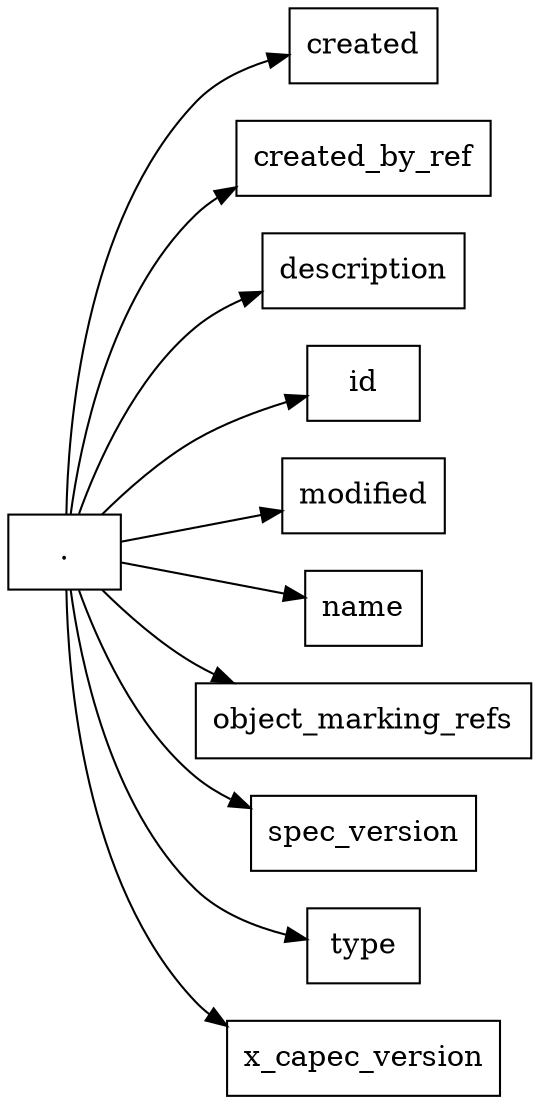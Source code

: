 digraph G {
    node [shape=box];
    edge [dir=forward];
    rankdir=LR;

    "c46187e2-938e-4fcc-bd21-f2437319f763" [label="."];
    "created" [label="created"];
    "created_by_ref" [label="created_by_ref"];
    "description" [label="description"];
    "id" [label="id"];
    "modified" [label="modified"];
    "name" [label="name"];
    "object_marking_refs" [label="object_marking_refs"];
    "spec_version" [label="spec_version"];
    "type" [label="type"];
    "x_capec_version" [label="x_capec_version"];

    "c46187e2-938e-4fcc-bd21-f2437319f763" -> "created";
    "c46187e2-938e-4fcc-bd21-f2437319f763" -> "created_by_ref";
    "c46187e2-938e-4fcc-bd21-f2437319f763" -> "description";
    "c46187e2-938e-4fcc-bd21-f2437319f763" -> "id";
    "c46187e2-938e-4fcc-bd21-f2437319f763" -> "modified";
    "c46187e2-938e-4fcc-bd21-f2437319f763" -> "name";
    "c46187e2-938e-4fcc-bd21-f2437319f763" -> "object_marking_refs";
    "c46187e2-938e-4fcc-bd21-f2437319f763" -> "spec_version";
    "c46187e2-938e-4fcc-bd21-f2437319f763" -> "type";
    "c46187e2-938e-4fcc-bd21-f2437319f763" -> "x_capec_version";

}